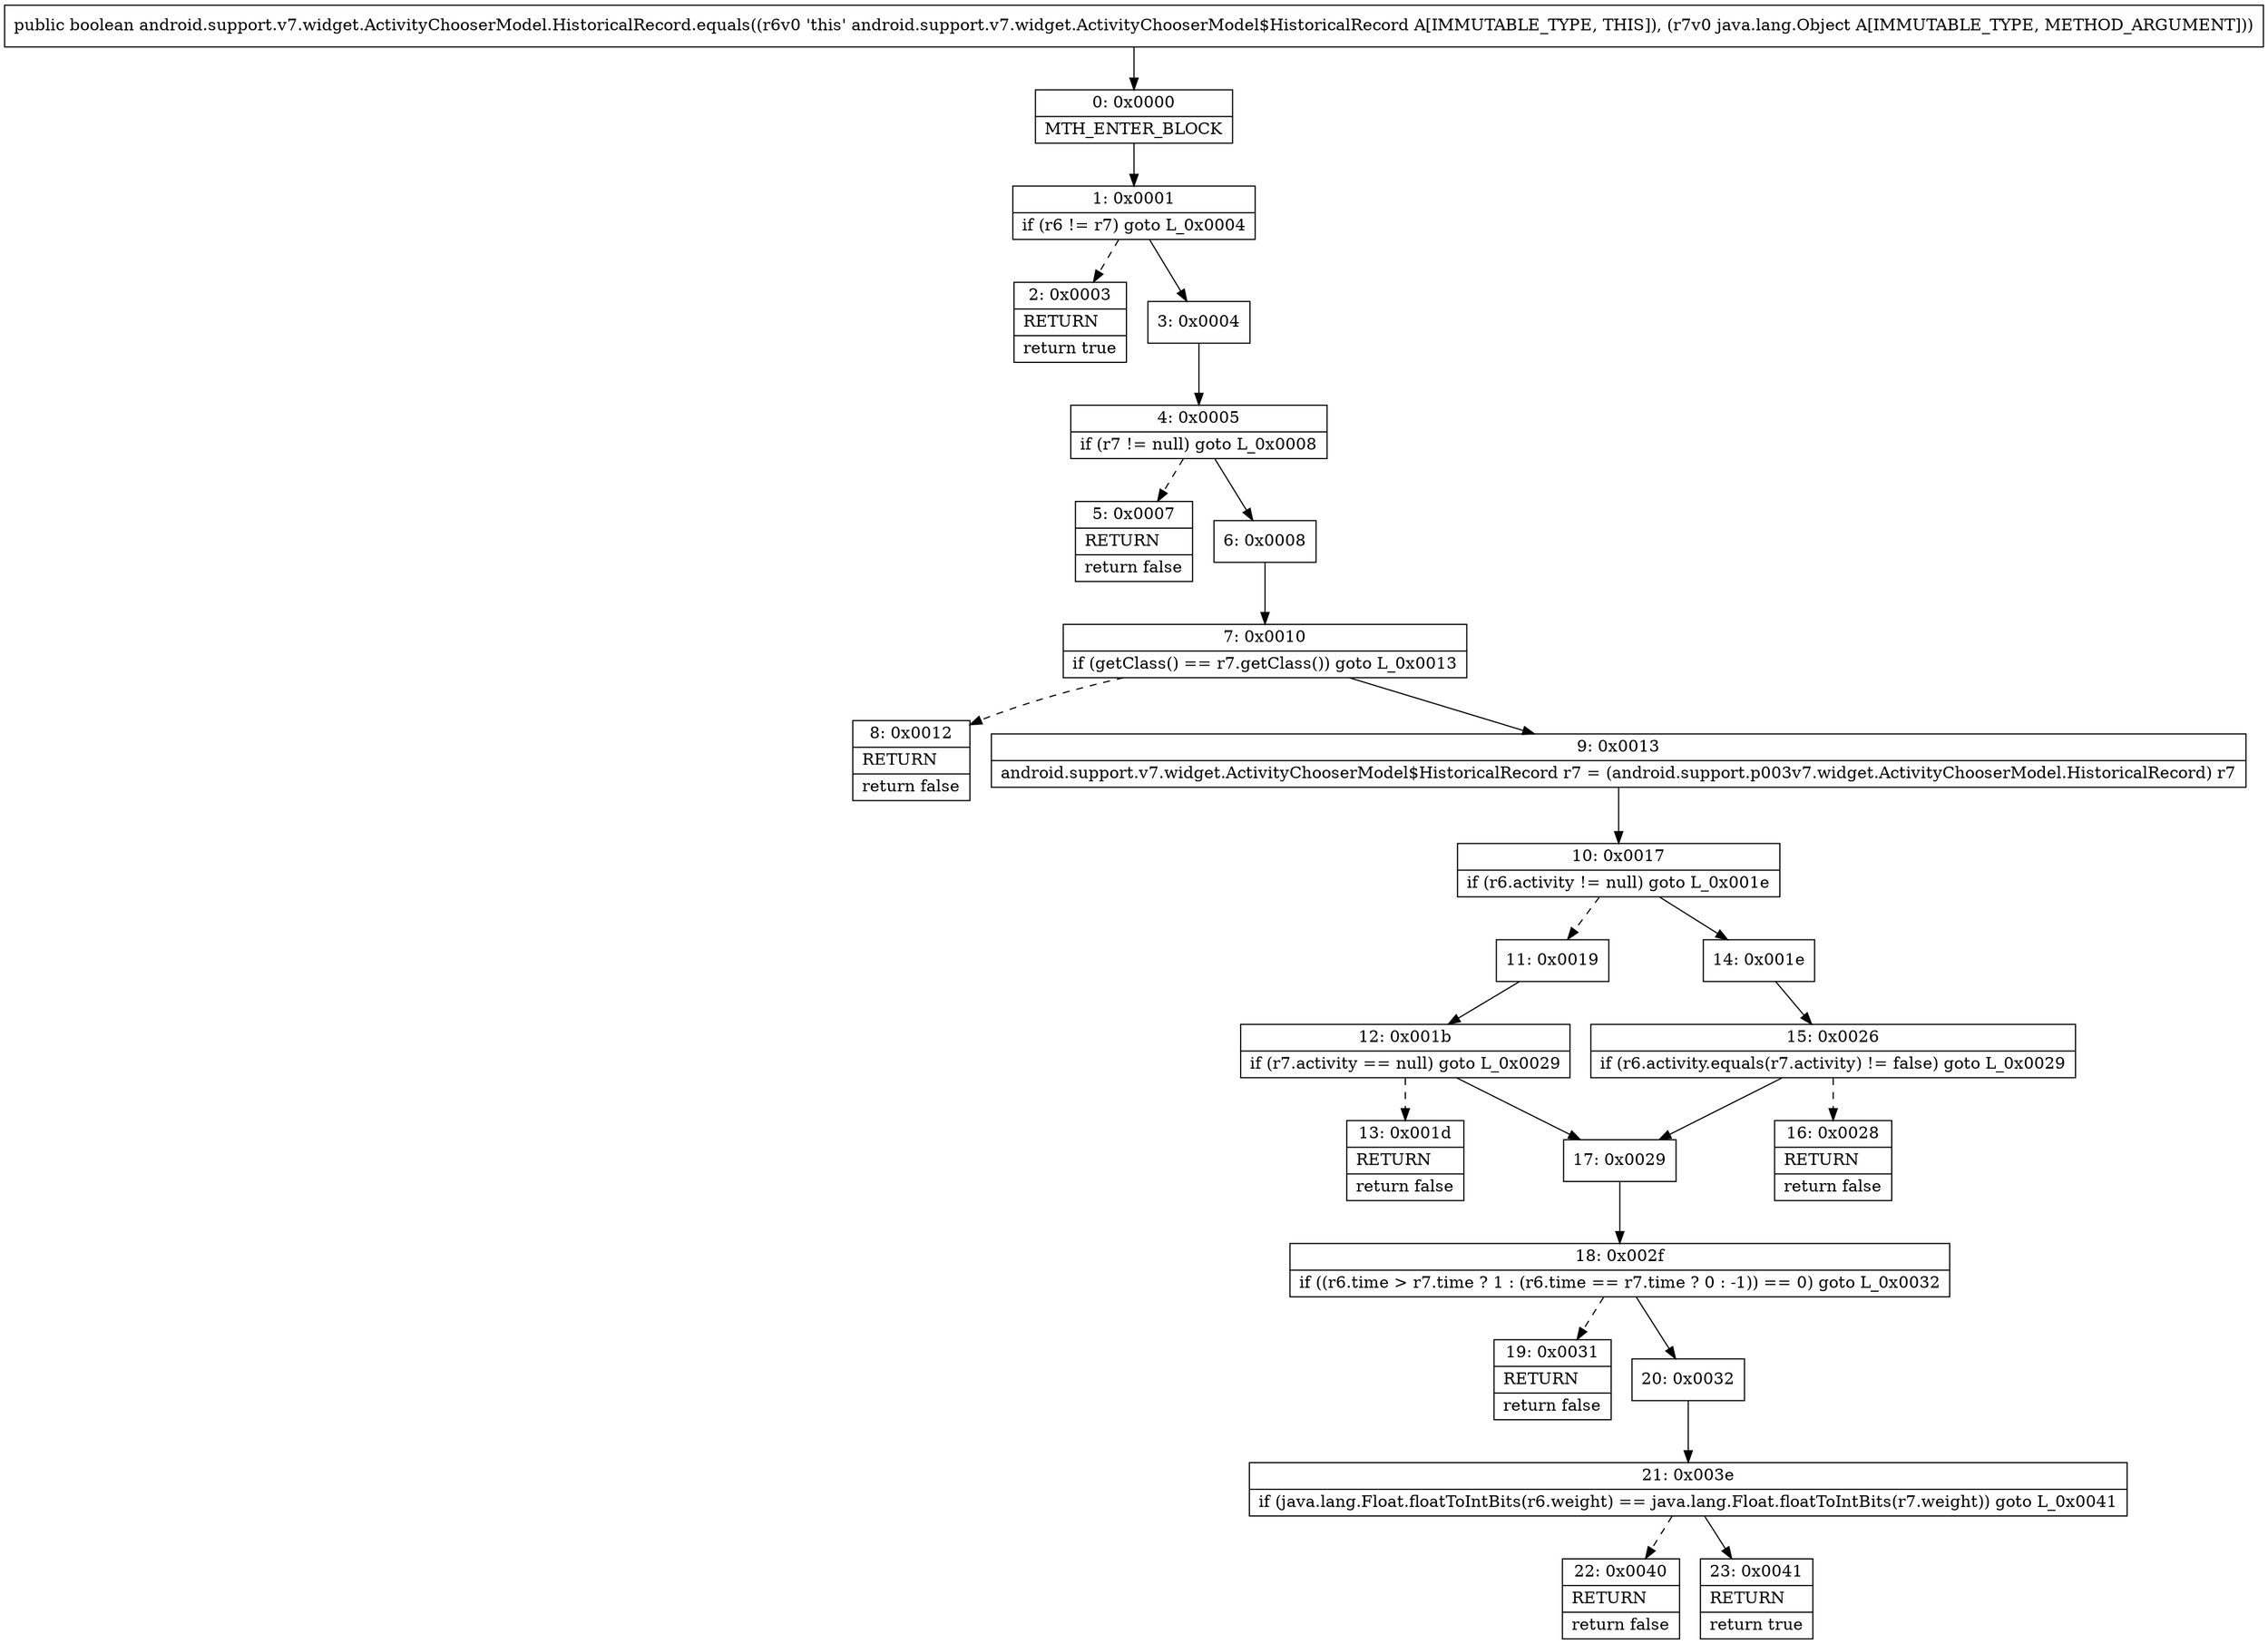 digraph "CFG forandroid.support.v7.widget.ActivityChooserModel.HistoricalRecord.equals(Ljava\/lang\/Object;)Z" {
Node_0 [shape=record,label="{0\:\ 0x0000|MTH_ENTER_BLOCK\l}"];
Node_1 [shape=record,label="{1\:\ 0x0001|if (r6 != r7) goto L_0x0004\l}"];
Node_2 [shape=record,label="{2\:\ 0x0003|RETURN\l|return true\l}"];
Node_3 [shape=record,label="{3\:\ 0x0004}"];
Node_4 [shape=record,label="{4\:\ 0x0005|if (r7 != null) goto L_0x0008\l}"];
Node_5 [shape=record,label="{5\:\ 0x0007|RETURN\l|return false\l}"];
Node_6 [shape=record,label="{6\:\ 0x0008}"];
Node_7 [shape=record,label="{7\:\ 0x0010|if (getClass() == r7.getClass()) goto L_0x0013\l}"];
Node_8 [shape=record,label="{8\:\ 0x0012|RETURN\l|return false\l}"];
Node_9 [shape=record,label="{9\:\ 0x0013|android.support.v7.widget.ActivityChooserModel$HistoricalRecord r7 = (android.support.p003v7.widget.ActivityChooserModel.HistoricalRecord) r7\l}"];
Node_10 [shape=record,label="{10\:\ 0x0017|if (r6.activity != null) goto L_0x001e\l}"];
Node_11 [shape=record,label="{11\:\ 0x0019}"];
Node_12 [shape=record,label="{12\:\ 0x001b|if (r7.activity == null) goto L_0x0029\l}"];
Node_13 [shape=record,label="{13\:\ 0x001d|RETURN\l|return false\l}"];
Node_14 [shape=record,label="{14\:\ 0x001e}"];
Node_15 [shape=record,label="{15\:\ 0x0026|if (r6.activity.equals(r7.activity) != false) goto L_0x0029\l}"];
Node_16 [shape=record,label="{16\:\ 0x0028|RETURN\l|return false\l}"];
Node_17 [shape=record,label="{17\:\ 0x0029}"];
Node_18 [shape=record,label="{18\:\ 0x002f|if ((r6.time \> r7.time ? 1 : (r6.time == r7.time ? 0 : \-1)) == 0) goto L_0x0032\l}"];
Node_19 [shape=record,label="{19\:\ 0x0031|RETURN\l|return false\l}"];
Node_20 [shape=record,label="{20\:\ 0x0032}"];
Node_21 [shape=record,label="{21\:\ 0x003e|if (java.lang.Float.floatToIntBits(r6.weight) == java.lang.Float.floatToIntBits(r7.weight)) goto L_0x0041\l}"];
Node_22 [shape=record,label="{22\:\ 0x0040|RETURN\l|return false\l}"];
Node_23 [shape=record,label="{23\:\ 0x0041|RETURN\l|return true\l}"];
MethodNode[shape=record,label="{public boolean android.support.v7.widget.ActivityChooserModel.HistoricalRecord.equals((r6v0 'this' android.support.v7.widget.ActivityChooserModel$HistoricalRecord A[IMMUTABLE_TYPE, THIS]), (r7v0 java.lang.Object A[IMMUTABLE_TYPE, METHOD_ARGUMENT])) }"];
MethodNode -> Node_0;
Node_0 -> Node_1;
Node_1 -> Node_2[style=dashed];
Node_1 -> Node_3;
Node_3 -> Node_4;
Node_4 -> Node_5[style=dashed];
Node_4 -> Node_6;
Node_6 -> Node_7;
Node_7 -> Node_8[style=dashed];
Node_7 -> Node_9;
Node_9 -> Node_10;
Node_10 -> Node_11[style=dashed];
Node_10 -> Node_14;
Node_11 -> Node_12;
Node_12 -> Node_13[style=dashed];
Node_12 -> Node_17;
Node_14 -> Node_15;
Node_15 -> Node_16[style=dashed];
Node_15 -> Node_17;
Node_17 -> Node_18;
Node_18 -> Node_19[style=dashed];
Node_18 -> Node_20;
Node_20 -> Node_21;
Node_21 -> Node_22[style=dashed];
Node_21 -> Node_23;
}

